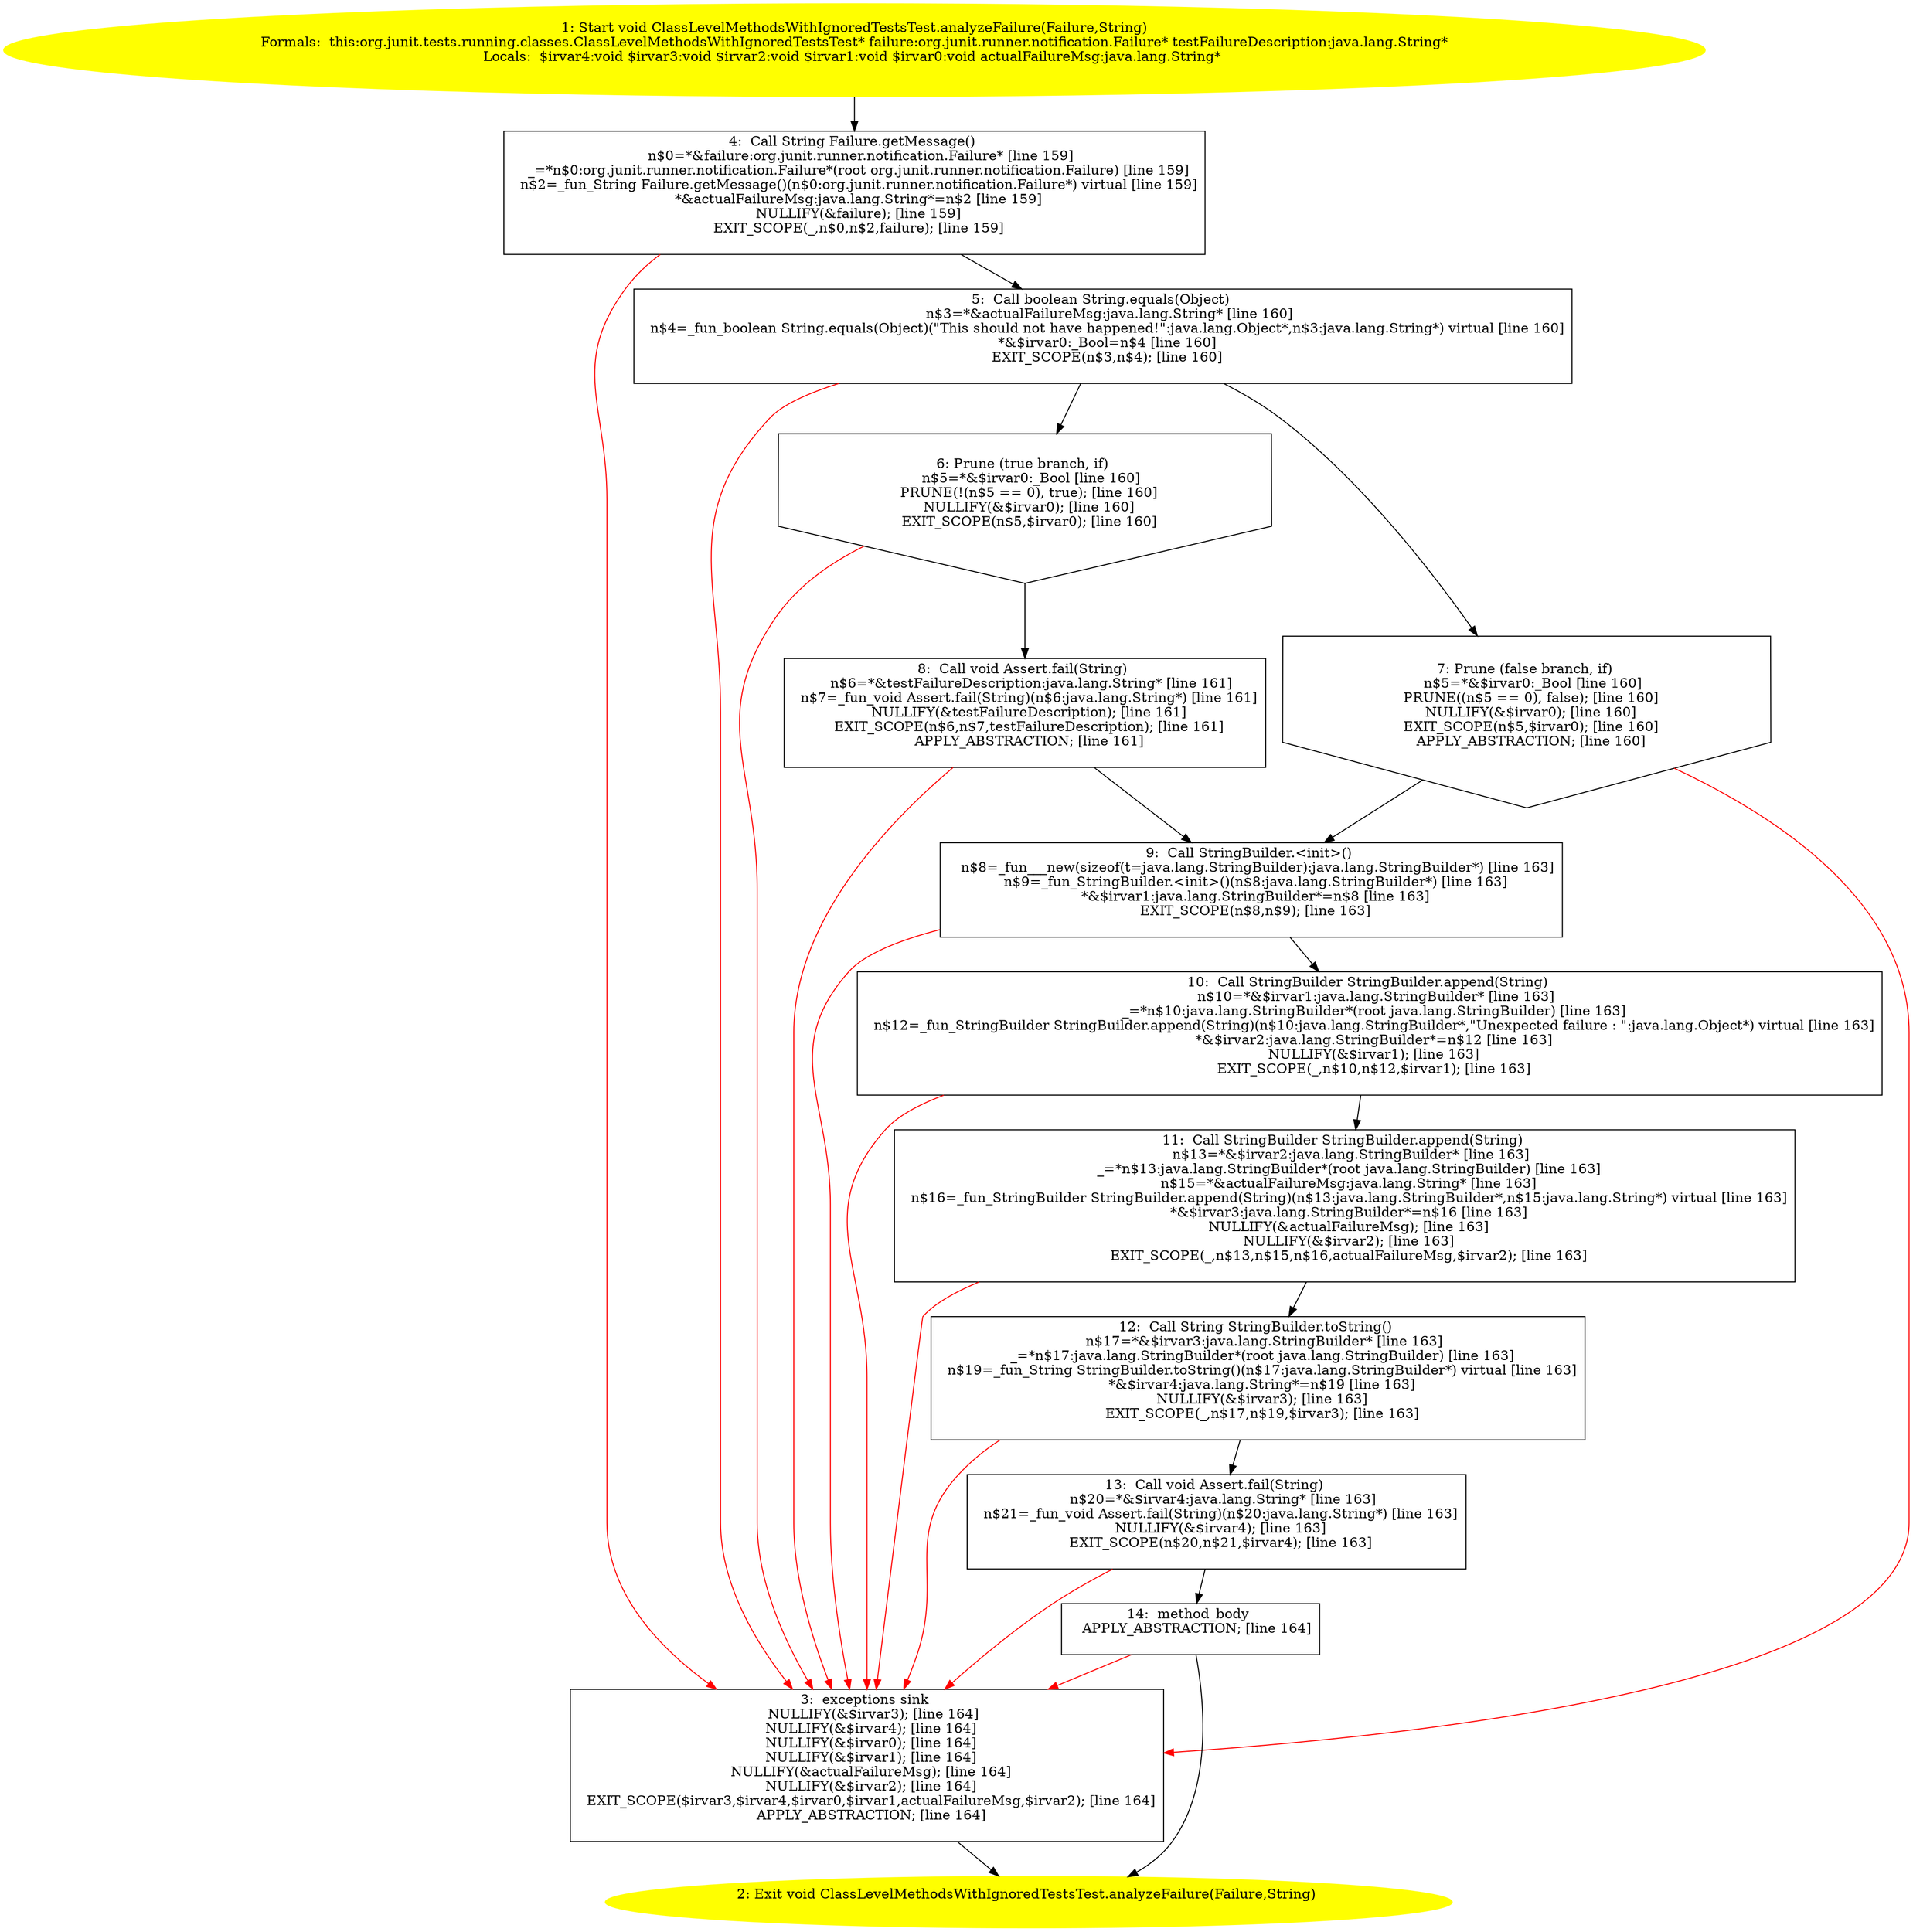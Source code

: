 /* @generated */
digraph cfg {
"org.junit.tests.running.classes.ClassLevelMethodsWithIgnoredTestsTest.analyzeFailure(org.junit.runne.307409e1b0aebf9da67ede40500eba6f_1" [label="1: Start void ClassLevelMethodsWithIgnoredTestsTest.analyzeFailure(Failure,String)\nFormals:  this:org.junit.tests.running.classes.ClassLevelMethodsWithIgnoredTestsTest* failure:org.junit.runner.notification.Failure* testFailureDescription:java.lang.String*\nLocals:  $irvar4:void $irvar3:void $irvar2:void $irvar1:void $irvar0:void actualFailureMsg:java.lang.String* \n  " color=yellow style=filled]
	

	 "org.junit.tests.running.classes.ClassLevelMethodsWithIgnoredTestsTest.analyzeFailure(org.junit.runne.307409e1b0aebf9da67ede40500eba6f_1" -> "org.junit.tests.running.classes.ClassLevelMethodsWithIgnoredTestsTest.analyzeFailure(org.junit.runne.307409e1b0aebf9da67ede40500eba6f_4" ;
"org.junit.tests.running.classes.ClassLevelMethodsWithIgnoredTestsTest.analyzeFailure(org.junit.runne.307409e1b0aebf9da67ede40500eba6f_2" [label="2: Exit void ClassLevelMethodsWithIgnoredTestsTest.analyzeFailure(Failure,String) \n  " color=yellow style=filled]
	

"org.junit.tests.running.classes.ClassLevelMethodsWithIgnoredTestsTest.analyzeFailure(org.junit.runne.307409e1b0aebf9da67ede40500eba6f_3" [label="3:  exceptions sink \n   NULLIFY(&$irvar3); [line 164]\n  NULLIFY(&$irvar4); [line 164]\n  NULLIFY(&$irvar0); [line 164]\n  NULLIFY(&$irvar1); [line 164]\n  NULLIFY(&actualFailureMsg); [line 164]\n  NULLIFY(&$irvar2); [line 164]\n  EXIT_SCOPE($irvar3,$irvar4,$irvar0,$irvar1,actualFailureMsg,$irvar2); [line 164]\n  APPLY_ABSTRACTION; [line 164]\n " shape="box"]
	

	 "org.junit.tests.running.classes.ClassLevelMethodsWithIgnoredTestsTest.analyzeFailure(org.junit.runne.307409e1b0aebf9da67ede40500eba6f_3" -> "org.junit.tests.running.classes.ClassLevelMethodsWithIgnoredTestsTest.analyzeFailure(org.junit.runne.307409e1b0aebf9da67ede40500eba6f_2" ;
"org.junit.tests.running.classes.ClassLevelMethodsWithIgnoredTestsTest.analyzeFailure(org.junit.runne.307409e1b0aebf9da67ede40500eba6f_4" [label="4:  Call String Failure.getMessage() \n   n$0=*&failure:org.junit.runner.notification.Failure* [line 159]\n  _=*n$0:org.junit.runner.notification.Failure*(root org.junit.runner.notification.Failure) [line 159]\n  n$2=_fun_String Failure.getMessage()(n$0:org.junit.runner.notification.Failure*) virtual [line 159]\n  *&actualFailureMsg:java.lang.String*=n$2 [line 159]\n  NULLIFY(&failure); [line 159]\n  EXIT_SCOPE(_,n$0,n$2,failure); [line 159]\n " shape="box"]
	

	 "org.junit.tests.running.classes.ClassLevelMethodsWithIgnoredTestsTest.analyzeFailure(org.junit.runne.307409e1b0aebf9da67ede40500eba6f_4" -> "org.junit.tests.running.classes.ClassLevelMethodsWithIgnoredTestsTest.analyzeFailure(org.junit.runne.307409e1b0aebf9da67ede40500eba6f_5" ;
	 "org.junit.tests.running.classes.ClassLevelMethodsWithIgnoredTestsTest.analyzeFailure(org.junit.runne.307409e1b0aebf9da67ede40500eba6f_4" -> "org.junit.tests.running.classes.ClassLevelMethodsWithIgnoredTestsTest.analyzeFailure(org.junit.runne.307409e1b0aebf9da67ede40500eba6f_3" [color="red" ];
"org.junit.tests.running.classes.ClassLevelMethodsWithIgnoredTestsTest.analyzeFailure(org.junit.runne.307409e1b0aebf9da67ede40500eba6f_5" [label="5:  Call boolean String.equals(Object) \n   n$3=*&actualFailureMsg:java.lang.String* [line 160]\n  n$4=_fun_boolean String.equals(Object)(\"This should not have happened!\":java.lang.Object*,n$3:java.lang.String*) virtual [line 160]\n  *&$irvar0:_Bool=n$4 [line 160]\n  EXIT_SCOPE(n$3,n$4); [line 160]\n " shape="box"]
	

	 "org.junit.tests.running.classes.ClassLevelMethodsWithIgnoredTestsTest.analyzeFailure(org.junit.runne.307409e1b0aebf9da67ede40500eba6f_5" -> "org.junit.tests.running.classes.ClassLevelMethodsWithIgnoredTestsTest.analyzeFailure(org.junit.runne.307409e1b0aebf9da67ede40500eba6f_6" ;
	 "org.junit.tests.running.classes.ClassLevelMethodsWithIgnoredTestsTest.analyzeFailure(org.junit.runne.307409e1b0aebf9da67ede40500eba6f_5" -> "org.junit.tests.running.classes.ClassLevelMethodsWithIgnoredTestsTest.analyzeFailure(org.junit.runne.307409e1b0aebf9da67ede40500eba6f_7" ;
	 "org.junit.tests.running.classes.ClassLevelMethodsWithIgnoredTestsTest.analyzeFailure(org.junit.runne.307409e1b0aebf9da67ede40500eba6f_5" -> "org.junit.tests.running.classes.ClassLevelMethodsWithIgnoredTestsTest.analyzeFailure(org.junit.runne.307409e1b0aebf9da67ede40500eba6f_3" [color="red" ];
"org.junit.tests.running.classes.ClassLevelMethodsWithIgnoredTestsTest.analyzeFailure(org.junit.runne.307409e1b0aebf9da67ede40500eba6f_6" [label="6: Prune (true branch, if) \n   n$5=*&$irvar0:_Bool [line 160]\n  PRUNE(!(n$5 == 0), true); [line 160]\n  NULLIFY(&$irvar0); [line 160]\n  EXIT_SCOPE(n$5,$irvar0); [line 160]\n " shape="invhouse"]
	

	 "org.junit.tests.running.classes.ClassLevelMethodsWithIgnoredTestsTest.analyzeFailure(org.junit.runne.307409e1b0aebf9da67ede40500eba6f_6" -> "org.junit.tests.running.classes.ClassLevelMethodsWithIgnoredTestsTest.analyzeFailure(org.junit.runne.307409e1b0aebf9da67ede40500eba6f_8" ;
	 "org.junit.tests.running.classes.ClassLevelMethodsWithIgnoredTestsTest.analyzeFailure(org.junit.runne.307409e1b0aebf9da67ede40500eba6f_6" -> "org.junit.tests.running.classes.ClassLevelMethodsWithIgnoredTestsTest.analyzeFailure(org.junit.runne.307409e1b0aebf9da67ede40500eba6f_3" [color="red" ];
"org.junit.tests.running.classes.ClassLevelMethodsWithIgnoredTestsTest.analyzeFailure(org.junit.runne.307409e1b0aebf9da67ede40500eba6f_7" [label="7: Prune (false branch, if) \n   n$5=*&$irvar0:_Bool [line 160]\n  PRUNE((n$5 == 0), false); [line 160]\n  NULLIFY(&$irvar0); [line 160]\n  EXIT_SCOPE(n$5,$irvar0); [line 160]\n  APPLY_ABSTRACTION; [line 160]\n " shape="invhouse"]
	

	 "org.junit.tests.running.classes.ClassLevelMethodsWithIgnoredTestsTest.analyzeFailure(org.junit.runne.307409e1b0aebf9da67ede40500eba6f_7" -> "org.junit.tests.running.classes.ClassLevelMethodsWithIgnoredTestsTest.analyzeFailure(org.junit.runne.307409e1b0aebf9da67ede40500eba6f_9" ;
	 "org.junit.tests.running.classes.ClassLevelMethodsWithIgnoredTestsTest.analyzeFailure(org.junit.runne.307409e1b0aebf9da67ede40500eba6f_7" -> "org.junit.tests.running.classes.ClassLevelMethodsWithIgnoredTestsTest.analyzeFailure(org.junit.runne.307409e1b0aebf9da67ede40500eba6f_3" [color="red" ];
"org.junit.tests.running.classes.ClassLevelMethodsWithIgnoredTestsTest.analyzeFailure(org.junit.runne.307409e1b0aebf9da67ede40500eba6f_8" [label="8:  Call void Assert.fail(String) \n   n$6=*&testFailureDescription:java.lang.String* [line 161]\n  n$7=_fun_void Assert.fail(String)(n$6:java.lang.String*) [line 161]\n  NULLIFY(&testFailureDescription); [line 161]\n  EXIT_SCOPE(n$6,n$7,testFailureDescription); [line 161]\n  APPLY_ABSTRACTION; [line 161]\n " shape="box"]
	

	 "org.junit.tests.running.classes.ClassLevelMethodsWithIgnoredTestsTest.analyzeFailure(org.junit.runne.307409e1b0aebf9da67ede40500eba6f_8" -> "org.junit.tests.running.classes.ClassLevelMethodsWithIgnoredTestsTest.analyzeFailure(org.junit.runne.307409e1b0aebf9da67ede40500eba6f_9" ;
	 "org.junit.tests.running.classes.ClassLevelMethodsWithIgnoredTestsTest.analyzeFailure(org.junit.runne.307409e1b0aebf9da67ede40500eba6f_8" -> "org.junit.tests.running.classes.ClassLevelMethodsWithIgnoredTestsTest.analyzeFailure(org.junit.runne.307409e1b0aebf9da67ede40500eba6f_3" [color="red" ];
"org.junit.tests.running.classes.ClassLevelMethodsWithIgnoredTestsTest.analyzeFailure(org.junit.runne.307409e1b0aebf9da67ede40500eba6f_9" [label="9:  Call StringBuilder.<init>() \n   n$8=_fun___new(sizeof(t=java.lang.StringBuilder):java.lang.StringBuilder*) [line 163]\n  n$9=_fun_StringBuilder.<init>()(n$8:java.lang.StringBuilder*) [line 163]\n  *&$irvar1:java.lang.StringBuilder*=n$8 [line 163]\n  EXIT_SCOPE(n$8,n$9); [line 163]\n " shape="box"]
	

	 "org.junit.tests.running.classes.ClassLevelMethodsWithIgnoredTestsTest.analyzeFailure(org.junit.runne.307409e1b0aebf9da67ede40500eba6f_9" -> "org.junit.tests.running.classes.ClassLevelMethodsWithIgnoredTestsTest.analyzeFailure(org.junit.runne.307409e1b0aebf9da67ede40500eba6f_10" ;
	 "org.junit.tests.running.classes.ClassLevelMethodsWithIgnoredTestsTest.analyzeFailure(org.junit.runne.307409e1b0aebf9da67ede40500eba6f_9" -> "org.junit.tests.running.classes.ClassLevelMethodsWithIgnoredTestsTest.analyzeFailure(org.junit.runne.307409e1b0aebf9da67ede40500eba6f_3" [color="red" ];
"org.junit.tests.running.classes.ClassLevelMethodsWithIgnoredTestsTest.analyzeFailure(org.junit.runne.307409e1b0aebf9da67ede40500eba6f_10" [label="10:  Call StringBuilder StringBuilder.append(String) \n   n$10=*&$irvar1:java.lang.StringBuilder* [line 163]\n  _=*n$10:java.lang.StringBuilder*(root java.lang.StringBuilder) [line 163]\n  n$12=_fun_StringBuilder StringBuilder.append(String)(n$10:java.lang.StringBuilder*,\"Unexpected failure : \":java.lang.Object*) virtual [line 163]\n  *&$irvar2:java.lang.StringBuilder*=n$12 [line 163]\n  NULLIFY(&$irvar1); [line 163]\n  EXIT_SCOPE(_,n$10,n$12,$irvar1); [line 163]\n " shape="box"]
	

	 "org.junit.tests.running.classes.ClassLevelMethodsWithIgnoredTestsTest.analyzeFailure(org.junit.runne.307409e1b0aebf9da67ede40500eba6f_10" -> "org.junit.tests.running.classes.ClassLevelMethodsWithIgnoredTestsTest.analyzeFailure(org.junit.runne.307409e1b0aebf9da67ede40500eba6f_11" ;
	 "org.junit.tests.running.classes.ClassLevelMethodsWithIgnoredTestsTest.analyzeFailure(org.junit.runne.307409e1b0aebf9da67ede40500eba6f_10" -> "org.junit.tests.running.classes.ClassLevelMethodsWithIgnoredTestsTest.analyzeFailure(org.junit.runne.307409e1b0aebf9da67ede40500eba6f_3" [color="red" ];
"org.junit.tests.running.classes.ClassLevelMethodsWithIgnoredTestsTest.analyzeFailure(org.junit.runne.307409e1b0aebf9da67ede40500eba6f_11" [label="11:  Call StringBuilder StringBuilder.append(String) \n   n$13=*&$irvar2:java.lang.StringBuilder* [line 163]\n  _=*n$13:java.lang.StringBuilder*(root java.lang.StringBuilder) [line 163]\n  n$15=*&actualFailureMsg:java.lang.String* [line 163]\n  n$16=_fun_StringBuilder StringBuilder.append(String)(n$13:java.lang.StringBuilder*,n$15:java.lang.String*) virtual [line 163]\n  *&$irvar3:java.lang.StringBuilder*=n$16 [line 163]\n  NULLIFY(&actualFailureMsg); [line 163]\n  NULLIFY(&$irvar2); [line 163]\n  EXIT_SCOPE(_,n$13,n$15,n$16,actualFailureMsg,$irvar2); [line 163]\n " shape="box"]
	

	 "org.junit.tests.running.classes.ClassLevelMethodsWithIgnoredTestsTest.analyzeFailure(org.junit.runne.307409e1b0aebf9da67ede40500eba6f_11" -> "org.junit.tests.running.classes.ClassLevelMethodsWithIgnoredTestsTest.analyzeFailure(org.junit.runne.307409e1b0aebf9da67ede40500eba6f_12" ;
	 "org.junit.tests.running.classes.ClassLevelMethodsWithIgnoredTestsTest.analyzeFailure(org.junit.runne.307409e1b0aebf9da67ede40500eba6f_11" -> "org.junit.tests.running.classes.ClassLevelMethodsWithIgnoredTestsTest.analyzeFailure(org.junit.runne.307409e1b0aebf9da67ede40500eba6f_3" [color="red" ];
"org.junit.tests.running.classes.ClassLevelMethodsWithIgnoredTestsTest.analyzeFailure(org.junit.runne.307409e1b0aebf9da67ede40500eba6f_12" [label="12:  Call String StringBuilder.toString() \n   n$17=*&$irvar3:java.lang.StringBuilder* [line 163]\n  _=*n$17:java.lang.StringBuilder*(root java.lang.StringBuilder) [line 163]\n  n$19=_fun_String StringBuilder.toString()(n$17:java.lang.StringBuilder*) virtual [line 163]\n  *&$irvar4:java.lang.String*=n$19 [line 163]\n  NULLIFY(&$irvar3); [line 163]\n  EXIT_SCOPE(_,n$17,n$19,$irvar3); [line 163]\n " shape="box"]
	

	 "org.junit.tests.running.classes.ClassLevelMethodsWithIgnoredTestsTest.analyzeFailure(org.junit.runne.307409e1b0aebf9da67ede40500eba6f_12" -> "org.junit.tests.running.classes.ClassLevelMethodsWithIgnoredTestsTest.analyzeFailure(org.junit.runne.307409e1b0aebf9da67ede40500eba6f_13" ;
	 "org.junit.tests.running.classes.ClassLevelMethodsWithIgnoredTestsTest.analyzeFailure(org.junit.runne.307409e1b0aebf9da67ede40500eba6f_12" -> "org.junit.tests.running.classes.ClassLevelMethodsWithIgnoredTestsTest.analyzeFailure(org.junit.runne.307409e1b0aebf9da67ede40500eba6f_3" [color="red" ];
"org.junit.tests.running.classes.ClassLevelMethodsWithIgnoredTestsTest.analyzeFailure(org.junit.runne.307409e1b0aebf9da67ede40500eba6f_13" [label="13:  Call void Assert.fail(String) \n   n$20=*&$irvar4:java.lang.String* [line 163]\n  n$21=_fun_void Assert.fail(String)(n$20:java.lang.String*) [line 163]\n  NULLIFY(&$irvar4); [line 163]\n  EXIT_SCOPE(n$20,n$21,$irvar4); [line 163]\n " shape="box"]
	

	 "org.junit.tests.running.classes.ClassLevelMethodsWithIgnoredTestsTest.analyzeFailure(org.junit.runne.307409e1b0aebf9da67ede40500eba6f_13" -> "org.junit.tests.running.classes.ClassLevelMethodsWithIgnoredTestsTest.analyzeFailure(org.junit.runne.307409e1b0aebf9da67ede40500eba6f_14" ;
	 "org.junit.tests.running.classes.ClassLevelMethodsWithIgnoredTestsTest.analyzeFailure(org.junit.runne.307409e1b0aebf9da67ede40500eba6f_13" -> "org.junit.tests.running.classes.ClassLevelMethodsWithIgnoredTestsTest.analyzeFailure(org.junit.runne.307409e1b0aebf9da67ede40500eba6f_3" [color="red" ];
"org.junit.tests.running.classes.ClassLevelMethodsWithIgnoredTestsTest.analyzeFailure(org.junit.runne.307409e1b0aebf9da67ede40500eba6f_14" [label="14:  method_body \n   APPLY_ABSTRACTION; [line 164]\n " shape="box"]
	

	 "org.junit.tests.running.classes.ClassLevelMethodsWithIgnoredTestsTest.analyzeFailure(org.junit.runne.307409e1b0aebf9da67ede40500eba6f_14" -> "org.junit.tests.running.classes.ClassLevelMethodsWithIgnoredTestsTest.analyzeFailure(org.junit.runne.307409e1b0aebf9da67ede40500eba6f_2" ;
	 "org.junit.tests.running.classes.ClassLevelMethodsWithIgnoredTestsTest.analyzeFailure(org.junit.runne.307409e1b0aebf9da67ede40500eba6f_14" -> "org.junit.tests.running.classes.ClassLevelMethodsWithIgnoredTestsTest.analyzeFailure(org.junit.runne.307409e1b0aebf9da67ede40500eba6f_3" [color="red" ];
}
